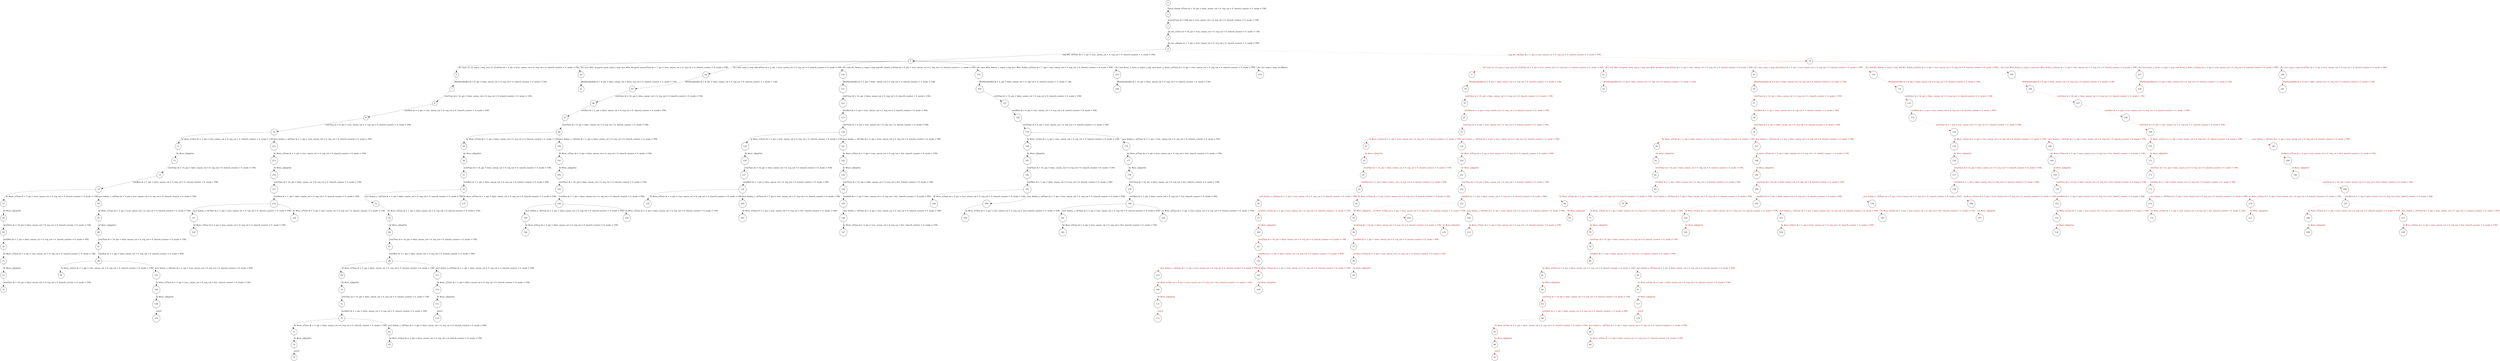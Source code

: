 digraph G {
  0 [shape=circle, ];
  1 [shape=circle, ];
  2 [shape=circle, ];
  3 [shape=circle, ];
  4 [shape=circle, ];
  5 [shape=circle, ];
  6 [shape=circle, ];
  7 [shape=circle, ];
  8 [shape=circle, ];
  9 [shape=circle, ];
  10 [shape=circle, ];
  11 [shape=circle, ];
  12 [shape=circle, ];
  13 [shape=circle, ];
  14 [shape=circle, ];
  15 [shape=circle, ];
  16 [shape=circle, ];
  17 [shape=circle, ];
  18 [shape=circle, ];
  19 [shape=circle, ];
  20 [shape=circle, ];
  21 [shape=circle, ];
  22 [shape=circle, ];
  23 [shape=circle, ];
  24 [shape=circle, ];
  25 [shape=circle, ];
  26 [shape=circle, ];
  27 [shape=circle, ];
  28 [shape=circle, ];
  29 [shape=circle, ];
  30 [shape=circle, ];
  31 [shape=circle, ];
  32 [shape=circle, ];
  33 [shape=circle, ];
  34 [shape=circle, ];
  35 [shape=circle, ];
  36 [shape=circle, ];
  37 [shape=circle, ];
  38 [shape=circle, ];
  39 [shape=circle, ];
  40 [shape=circle, ];
  41 [shape=circle, ];
  42 [shape=circle, ];
  43 [shape=circle, ];
  44 [shape=circle, ];
  45 [shape=circle, ];
  46 [shape=circle, ];
  47 [shape=circle, ];
  48 [shape=circle, ];
  49 [shape=circle, ];
  50 [shape=circle, ];
  51 [shape=circle, ];
  52 [shape=circle, ];
  53 [shape=circle, ];
  54 [shape=circle, ];
  55 [shape=circle, ];
  56 [shape=circle, ];
  57 [shape=circle, ];
  58 [shape=circle, ];
  59 [shape=circle, ];
  60 [shape=circle, ];
  61 [shape=circle, ];
  62 [shape=circle, ];
  63 [shape=circle, ];
  64 [shape=circle, ];
  65 [shape=circle, ];
  66 [shape=circle, ];
  67 [shape=circle, ];
  68 [shape=circle, ];
  69 [shape=circle, ];
  70 [shape=circle, ];
  71 [shape=circle, ];
  72 [shape=circle, ];
  73 [shape=circle, ];
  74 [shape=circle, ];
  75 [shape=circle, ];
  76 [shape=circle, ];
  77 [shape=circle, ];
  78 [shape=circle, ];
  79 [shape=circle, ];
  80 [shape=circle, ];
  81 [shape=circle, ];
  82 [shape=circle, ];
  83 [shape=circle, ];
  84 [shape=circle, ];
  85 [shape=circle, ];
  86 [shape=circle, ];
  87 [shape=circle, ];
  88 [shape=circle, ];
  89 [shape=circle, ];
  90 [shape=circle, ];
  91 [shape=circle, ];
  92 [shape=circle, ];
  93 [shape=circle, ];
  94 [shape=circle, ];
  95 [shape=circle, ];
  96 [shape=circle, ];
  97 [shape=circle, ];
  98 [shape=circle, ];
  99 [shape=circle, ];
  100 [shape=circle, ];
  101 [shape=circle, ];
  102 [shape=circle, ];
  103 [shape=circle, ];
  104 [shape=circle, ];
  105 [shape=circle, ];
  106 [shape=circle, ];
  107 [shape=circle, ];
  108 [shape=circle, ];
  109 [shape=circle, ];
  110 [shape=circle, ];
  111 [shape=circle, ];
  112 [shape=circle, ];
  113 [shape=circle, ];
  114 [shape=circle, ];
  115 [shape=circle, ];
  116 [shape=circle, ];
  117 [shape=circle, ];
  118 [shape=circle, ];
  119 [shape=circle, ];
  120 [shape=circle, ];
  121 [shape=circle, ];
  122 [shape=circle, ];
  123 [shape=circle, ];
  124 [shape=circle, ];
  125 [shape=circle, ];
  126 [shape=circle, ];
  127 [shape=circle, ];
  128 [shape=circle, ];
  129 [shape=circle, ];
  130 [shape=circle, ];
  131 [shape=circle, ];
  132 [shape=circle, ];
  133 [shape=circle, ];
  134 [shape=circle, ];
  135 [shape=circle, ];
  136 [shape=circle, ];
  137 [shape=circle, ];
  138 [shape=circle, ];
  139 [shape=circle, ];
  140 [shape=circle, ];
  141 [shape=circle, ];
  142 [shape=circle, ];
  143 [shape=circle, ];
  144 [shape=circle, ];
  145 [shape=circle, ];
  146 [shape=circle, ];
  147 [shape=circle, ];
  148 [shape=circle, ];
  149 [shape=circle, ];
  150 [shape=circle, ];
  151 [shape=circle, ];
  152 [shape=circle, ];
  153 [shape=circle, ];
  154 [shape=circle, ];
  155 [shape=circle, ];
  156 [shape=circle, ];
  157 [shape=circle, ];
  158 [shape=circle, ];
  159 [shape=circle, ];
  160 [shape=circle, ];
  161 [shape=circle, ];
  162 [shape=circle, ];
  163 [shape=circle, ];
  164 [shape=circle, ];
  165 [shape=circle, ];
  166 [shape=circle, ];
  167 [shape=circle, ];
  168 [shape=circle, ];
  169 [shape=circle, ];
  170 [shape=circle, ];
  171 [shape=circle, ];
  172 [shape=circle, ];
  173 [shape=circle, ];
  174 [shape=circle, ];
  175 [shape=circle, ];
  176 [shape=circle, ];
  177 [shape=circle, ];
  178 [shape=circle, ];
  179 [shape=circle, ];
  180 [shape=circle, ];
  181 [shape=circle, ];
  182 [shape=circle, ];
  183 [shape=circle, ];
  184 [shape=circle, ];
  185 [shape=circle, ];
  186 [shape=circle, ];
  187 [shape=circle, ];
  188 [shape=circle, ];
  189 [shape=circle, ];
  190 [shape=circle, ];
  191 [shape=circle, ];
  192 [shape=circle, ];
  193 [shape=circle, ];
  194 [shape=circle, ];
  195 [shape=circle, ];
  196 [shape=circle, ];
  197 [shape=circle, ];
  198 [shape=circle, ];
  199 [shape=circle, ];
  200 [shape=circle, ];
  201 [shape=circle, ];
  202 [shape=circle, ];
  203 [shape=circle, ];
  204 [shape=circle, ];
  205 [shape=circle, ];
  206 [shape=circle, ];
  207 [shape=circle, ];
  208 [shape=circle, ];
  209 [shape=circle, ];
  210 [shape=circle, ];
  211 [shape=circle, ];
  212 [shape=circle, ];
  213 [shape=circle, ];
  214 [shape=circle, ];
  215 [shape=circle, ];
  216 [shape=circle, ];
  217 [shape=circle, ];
  218 [shape=circle, ];
  219 [shape=circle, ];
  220 [shape=circle, ];
  221 [shape=circle, ];
  222 [shape=circle, ];
  223 [shape=circle, ];
  224 [shape=circle, ];
  225 [shape=circle, ];
  226 [shape=circle, ];
  227 [shape=circle, ];
  228 [shape=circle, ];
  229 [shape=circle, ];
  230 [shape=circle, ];
  231 [shape=circle, ];
  232 [shape=circle, ];
  233 [shape=circle, ];
  234 [shape=circle, ];
  235 [shape=circle, ];
  236 [shape=circle, ];
  237 [shape=circle, ];
  238 [shape=circle, ];
  239 [shape=circle, ];
  240 [shape=circle, ];
  241 [shape=circle, ];
  
  
  0 -> 1 [fontcolor="#000000", color="#000000",
          label="timer_enable 3/Time (k = 16, gie = false, umem_val = 0, reg_val = 0, timerA_counter = 0, mode = UM)",
          style="dashed", ];
  1 -> 2 [fontcolor="#000000", color="#000000",
          label="create/Time (k = 648, gie = true, umem_val = 0, reg_val = 0, timerA_counter = 0, mode = UM)",
          style="dashed", ];
  2 -> 3 [fontcolor="#000000", color="#000000",
          label="jin enc_s/Time (k = 18, gie = true, umem_val = 0, reg_val = 0, timerA_counter = 0, mode = UM)",
          style="dashed", ];
  3 -> 4 [fontcolor="#000000", color="#000000",
          label="jin enc_s/JmpIn (k = 3, gie = true, umem_val = 0, reg_val = 0, timerA_counter = 2, mode = PM)",
          style="dashed", ];
  4 -> 5 [fontcolor="#000000", color="#000000",
          label="cmp #0, r4/Time (k = 1, gie = true, umem_val = 0, reg_val = 0, timerA_counter = 3, mode = PM)",
          style="dashed", ];
  4 -> 16 [fontcolor="#A40000", color="#A40000",
           label="cmp #1, r4/Time (k = 1, gie = true, umem_val = 0, reg_val = 0, timerA_counter = 3, mode = PM)",
           style="dotted", ];
  5 -> 6 [fontcolor="#000000", color="#000000",
          label="ifz [ mov r5, r5; nop;], [ nop; mov r5, r5;]/Time (k = 3, gie = true, umem_val = 0, reg_val = 0, timerA_counter = 0, mode = PM)",
          style="dashed", ];
  5 -> 40 [fontcolor="#000000", color="#000000",
           label="ifz [ mov #42, &unprot_mem; nop;], [ nop; mov #42, &unprot_mem;]/Time (k = 7, gie = true, umem_val = 0, reg_val = 0, timerA_counter = 4, mode = PM)",
           style="dashed", ];
  5 -> 44 [fontcolor="#000000", color="#000000",
           label="ifz [ dint; nop;], [ nop; dint;]/Time (k = 3, gie = true, umem_val = 0, reg_val = 0, timerA_counter = 0, mode = PM)",
           style="dashed", ];
  5 -> 120 [fontcolor="#000000", color="#000000",
            label="ifz [ add #1, &data_s; nop;], [ nop; add #1, &data_s;]/Time (k = 6, gie = true, umem_val = 0, reg_val = 0, timerA_counter = 3, mode = PM)",
            style="dashed", ];
  5 -> 155 [fontcolor="#000000", color="#000000",
            label="ifz [ mov #42, &data_s; nop;], [ nop; mov #42, &data_s;]/Time (k = 7, gie = true, umem_val = 0, reg_val = 0, timerA_counter = 4, mode = PM)",
            style="dashed", ];
  5 -> 235 [fontcolor="#000000", color="#000000",
            label="ifz [ mov &enc_s, &enc_s; nop;], [ nop; mov &enc_s, &enc_s;]/Time (k = 9, gie = true, umem_val = 0, reg_val = 0, timerA_counter = 0, mode = PM)",
            style="dashed", ];
  5 -> 239 [fontcolor="#000000", color="#000000",
            label="ifz [ rst; nop;], [ nop; rst;]/Reset", style="dashed", ];
  6 -> 7 [fontcolor="#000000", color="#000000",
          label="IRQ/HandleIRQ (k = 8, gie = false, umem_val = 0, reg_val = 0, timerA_counter = 2, mode = UM)",
          style="dashed", ];
  7 -> 8 [fontcolor="#000000", color="#000000",
          label="reti/Time (k = 14, gie = false, umem_val = 0, reg_val = 0, timerA_counter = 0, mode = UM)",
          style="dashed", ];
  8 -> 9 [fontcolor="#000000", color="#000000",
          label="reti/Reti (k = 2, gie = true, umem_val = 0, reg_val = 0, timerA_counter = 0, mode = PM)",
          style="dashed", ];
  9 -> 10 [fontcolor="#000000", color="#000000",
           label="reti/Time (k = 4, gie = true, umem_val = 0, reg_val = 0, timerA_counter = 0, mode = PM)",
           style="dashed", ];
  10 -> 11 [fontcolor="#000000", color="#000000",
            label="br #enc_e/Time (k = 3, gie = true, umem_val = 0, reg_val = 0, timerA_counter = 0, mode = UM)",
            style="dashed", ];
  10 -> 212 [fontcolor="#000000", color="#000000",
             label="mov &data_s, r4/Time (k = 3, gie = true, umem_val = 0, reg_val = 0, timerA_counter = 0, mode = PM)",
             style="dashed", ];
  11 -> 12 [fontcolor="#000000", color="#000000", label="br #enc_e/JmpOut",
            style="dashed", ];
  12 -> 13 [fontcolor="#000000", color="#000000",
            label="reti/Time (k = 14, gie = false, umem_val = 0, reg_val = 0, timerA_counter = 0, mode = UM)",
            style="dashed", ];
  13 -> 14 [fontcolor="#000000", color="#000000",
            label="reti/Reti (k = 1, gie = false, umem_val = 0, reg_val = 0, timerA_counter = 0, mode = PM)",
            style="dashed", ];
  14 -> 15 [fontcolor="#000000", color="#000000",
            label="br #enc_e/Time (k = 3, gie = true, umem_val = 0, reg_val = 0, timerA_counter = 0, mode = UM)",
            style="dashed", ];
  14 -> 94 [fontcolor="#000000", color="#000000",
            label="mov &data_s, r4/Time (k = 3, gie = true, umem_val = 0, reg_val = 0, timerA_counter = 0, mode = PM)",
            style="dashed", ];
  15 -> 28 [fontcolor="#000000", color="#000000", label="br #enc_e/JmpOut",
            style="dashed", ];
  16 -> 17 [fontcolor="#A40000", color="#A40000",
            label="ifz [ mov r5, r5; nop;], [ nop; mov r5, r5;]/Time (k = 3, gie = true, umem_val = 0, reg_val = 0, timerA_counter = 0, mode = PM)",
            style="dotted", ];
  16 -> 42 [fontcolor="#A40000", color="#A40000",
            label="ifz [ mov #42, &unprot_mem; nop;], [ nop; mov #42, &unprot_mem;]/Time (k = 3, gie = true, umem_val = 0, reg_val = 0, timerA_counter = 0, mode = PM)",
            style="dotted", ];
  16 -> 55 [fontcolor="#A40000", color="#A40000",
            label="ifz [ dint; nop;], [ nop; dint;]/Time (k = 3, gie = true, umem_val = 0, reg_val = 0, timerA_counter = 0, mode = PM)",
            style="dotted", ];
  16 -> 130 [fontcolor="#A40000", color="#A40000",
             label="ifz [ add #1, &data_s; nop;], [ nop; add #1, &data_s;]/Time (k = 3, gie = true, umem_val = 0, reg_val = 0, timerA_counter = 0, mode = PM)",
             style="dotted", ];
  16 -> 165 [fontcolor="#A40000", color="#A40000",
             label="ifz [ mov #42, &data_s; nop;], [ nop; mov #42, &data_s;]/Time (k = 3, gie = true, umem_val = 0, reg_val = 0, timerA_counter = 0, mode = PM)",
             style="dotted", ];
  16 -> 237 [fontcolor="#A40000", color="#A40000",
             label="ifz [ mov &enc_s, &enc_s; nop;], [ nop; mov &enc_s, &enc_s;]/Time (k = 3, gie = true, umem_val = 0, reg_val = 0, timerA_counter = 0, mode = PM)",
             style="dotted", ];
  16 -> 240 [fontcolor="#A40000", color="#A40000",
             label="ifz [ rst; nop;], [ nop; rst;]/Time (k = 3, gie = true, umem_val = 0, reg_val = 0, timerA_counter = 0, mode = PM)",
             style="dotted", ];
  17 -> 18 [fontcolor="#A40000", color="#A40000",
            label="IRQ/HandleIRQ (k = 8, gie = false, umem_val = 0, reg_val = 0, timerA_counter = 2, mode = UM)",
            style="dotted", ];
  18 -> 19 [fontcolor="#A40000", color="#A40000",
            label="reti/Time (k = 14, gie = false, umem_val = 0, reg_val = 0, timerA_counter = 0, mode = UM)",
            style="dotted", ];
  19 -> 20 [fontcolor="#A40000", color="#A40000",
            label="reti/Reti (k = 2, gie = true, umem_val = 0, reg_val = 0, timerA_counter = 0, mode = PM)",
            style="dotted", ];
  20 -> 21 [fontcolor="#A40000", color="#A40000",
            label="reti/Time (k = 4, gie = true, umem_val = 0, reg_val = 0, timerA_counter = 0, mode = PM)",
            style="dotted", ];
  21 -> 22 [fontcolor="#A40000", color="#A40000",
            label="br #enc_e/Time (k = 3, gie = true, umem_val = 0, reg_val = 0, timerA_counter = 0, mode = UM)",
            style="dotted", ];
  21 -> 219 [fontcolor="#A40000", color="#A40000",
             label="mov &data_s, r4/Time (k = 3, gie = true, umem_val = 0, reg_val = 0, timerA_counter = 0, mode = PM)",
             style="dotted", ];
  22 -> 23 [fontcolor="#A40000", color="#A40000", label="br #enc_e/JmpOut",
            style="dotted", ];
  23 -> 24 [fontcolor="#A40000", color="#A40000",
            label="reti/Time (k = 14, gie = false, umem_val = 0, reg_val = 0, timerA_counter = 0, mode = UM)",
            style="dotted", ];
  24 -> 25 [fontcolor="#A40000", color="#A40000",
            label="reti/Reti (k = 1, gie = false, umem_val = 0, reg_val = 0, timerA_counter = 0, mode = PM)",
            style="dotted", ];
  25 -> 26 [fontcolor="#A40000", color="#A40000",
            label="mov &data_s, r4/Time (k = 3, gie = true, umem_val = 0, reg_val = 0, timerA_counter = 0, mode = PM)",
            style="dotted", ];
  25 -> 34 [fontcolor="#A40000", color="#A40000",
            label="br #enc_e/Time (k = 3, gie = true, umem_val = 0, reg_val = 0, timerA_counter = 0, mode = UM)",
            style="dotted", ];
  26 -> 27 [fontcolor="#A40000", color="#A40000",
            label="br #enc_e/Time (k = 3, gie = true, umem_val = 0, reg_val = 0, timerA_counter = 0, mode = UM)",
            style="dotted", ];
  27 -> 100 [fontcolor="#A40000", color="#A40000", label="br #enc_e/JmpOut",
             style="dotted", ];
  28 -> 29 [fontcolor="#000000", color="#000000",
            label="reti/Time (k = 14, gie = false, umem_val = 0, reg_val = 0, timerA_counter = 0, mode = UM)",
            style="dashed", ];
  29 -> 30 [fontcolor="#000000", color="#000000",
            label="reti/Reti (k = 1, gie = false, umem_val = 0, reg_val = 0, timerA_counter = 0, mode = PM)",
            style="dashed", ];
  30 -> 31 [fontcolor="#000000", color="#000000",
            label="br #enc_e/Time (k = 3, gie = true, umem_val = 0, reg_val = 0, timerA_counter = 0, mode = UM)",
            style="dashed", ];
  31 -> 32 [fontcolor="#000000", color="#000000", label="br #enc_e/JmpOut",
            style="dashed", ];
  32 -> 33 [fontcolor="#000000", color="#000000",
            label="reti/Time (k = 14, gie = false, umem_val = 0, reg_val = 0, timerA_counter = 0, mode = UM)",
            style="dashed", ];
  34 -> 35 [fontcolor="#A40000", color="#A40000", label="br #enc_e/JmpOut",
            style="dotted", ];
  35 -> 36 [fontcolor="#A40000", color="#A40000",
            label="reti/Time (k = 14, gie = false, umem_val = 0, reg_val = 0, timerA_counter = 0, mode = UM)",
            style="dotted", ];
  36 -> 37 [fontcolor="#A40000", color="#A40000",
            label="reti/Reti (k = 1, gie = false, umem_val = 0, reg_val = 0, timerA_counter = 0, mode = PM)",
            style="dotted", ];
  37 -> 38 [fontcolor="#A40000", color="#A40000",
            label="br #enc_e/Time (k = 3, gie = true, umem_val = 0, reg_val = 0, timerA_counter = 0, mode = UM)",
            style="dotted", ];
  38 -> 39 [fontcolor="#A40000", color="#A40000", label="br #enc_e/JmpOut",
            style="dotted", ];
  40 -> 41 [fontcolor="#000000", color="#000000",
            label="IRQ/HandleIRQ (k = 4, gie = false, umem_val = 0x2a, reg_val = 0, timerA_counter = 2, mode = UM)",
            style="dashed", ];
  42 -> 43 [fontcolor="#A40000", color="#A40000",
            label="IRQ/HandleIRQ (k = 8, gie = false, umem_val = 0, reg_val = 0, timerA_counter = 2, mode = UM)",
            style="dotted", ];
  44 -> 45 [fontcolor="#000000", color="#000000",
            label="IRQ/HandleIRQ (k = 8, gie = false, umem_val = 0, reg_val = 0, timerA_counter = 2, mode = UM)",
            style="dashed", ];
  45 -> 46 [fontcolor="#000000", color="#000000",
            label="reti/Time (k = 14, gie = false, umem_val = 0, reg_val = 0, timerA_counter = 0, mode = UM)",
            style="dashed", ];
  46 -> 47 [fontcolor="#000000", color="#000000",
            label="reti/Reti (k = 2, gie = false, umem_val = 0, reg_val = 0, timerA_counter = 0, mode = PM)",
            style="dashed", ];
  47 -> 48 [fontcolor="#000000", color="#000000",
            label="reti/Time (k = 4, gie = false, umem_val = 0, reg_val = 0, timerA_counter = 0, mode = PM)",
            style="dashed", ];
  48 -> 49 [fontcolor="#000000", color="#000000",
            label="br #enc_e/Time (k = 3, gie = false, umem_val = 0, reg_val = 0, timerA_counter = 0, mode = UM)",
            style="dashed", ];
  48 -> 190 [fontcolor="#000000", color="#000000",
             label="mov &data_s, r4/Time (k = 3, gie = false, umem_val = 0, reg_val = 0, timerA_counter = 0, mode = PM)",
             style="dashed", ];
  49 -> 50 [fontcolor="#000000", color="#000000", label="br #enc_e/JmpOut",
            style="dashed", ];
  50 -> 51 [fontcolor="#000000", color="#000000",
            label="reti/Time (k = 14, gie = false, umem_val = 0, reg_val = 0, timerA_counter = 0, mode = UM)",
            style="dashed", ];
  51 -> 52 [fontcolor="#000000", color="#000000",
            label="reti/Reti (k = 1, gie = false, umem_val = 0, reg_val = 0, timerA_counter = 0, mode = PM)",
            style="dashed", ];
  52 -> 53 [fontcolor="#000000", color="#000000",
            label="mov &data_s, r4/Time (k = 3, gie = false, umem_val = 0, reg_val = 0, timerA_counter = 0, mode = PM)",
            style="dashed", ];
  52 -> 119 [fontcolor="#000000", color="#000000",
             label="br #enc_e/Time (k = 3, gie = false, umem_val = 0, reg_val = 0, timerA_counter = 0, mode = UM)",
             style="dashed", ];
  53 -> 54 [fontcolor="#000000", color="#000000",
            label="br #enc_e/Time (k = 3, gie = false, umem_val = 0, reg_val = 0, timerA_counter = 0, mode = UM)",
            style="dashed", ];
  54 -> 66 [fontcolor="#000000", color="#000000", label="br #enc_e/JmpOut",
            style="dashed", ];
  55 -> 56 [fontcolor="#A40000", color="#A40000",
            label="IRQ/HandleIRQ (k = 8, gie = false, umem_val = 0, reg_val = 0, timerA_counter = 2, mode = UM)",
            style="dotted", ];
  56 -> 57 [fontcolor="#A40000", color="#A40000",
            label="reti/Time (k = 14, gie = false, umem_val = 0, reg_val = 0, timerA_counter = 0, mode = UM)",
            style="dotted", ];
  57 -> 58 [fontcolor="#A40000", color="#A40000",
            label="reti/Reti (k = 2, gie = true, umem_val = 0, reg_val = 0, timerA_counter = 0, mode = PM)",
            style="dotted", ];
  58 -> 59 [fontcolor="#A40000", color="#A40000",
            label="reti/Time (k = 4, gie = false, umem_val = 0, reg_val = 0, timerA_counter = 0, mode = PM)",
            style="dotted", ];
  59 -> 60 [fontcolor="#A40000", color="#A40000",
            label="br #enc_e/Time (k = 3, gie = false, umem_val = 0, reg_val = 0, timerA_counter = 0, mode = UM)",
            style="dotted", ];
  59 -> 197 [fontcolor="#A40000", color="#A40000",
             label="mov &data_s, r4/Time (k = 3, gie = false, umem_val = 0, reg_val = 0, timerA_counter = 0, mode = PM)",
             style="dotted", ];
  60 -> 61 [fontcolor="#A40000", color="#A40000", label="br #enc_e/JmpOut",
            style="dotted", ];
  61 -> 62 [fontcolor="#A40000", color="#A40000",
            label="reti/Time (k = 14, gie = false, umem_val = 0, reg_val = 0, timerA_counter = 0, mode = UM)",
            style="dotted", ];
  62 -> 63 [fontcolor="#A40000", color="#A40000",
            label="reti/Reti (k = 1, gie = false, umem_val = 0, reg_val = 0, timerA_counter = 0, mode = PM)",
            style="dotted", ];
  63 -> 64 [fontcolor="#A40000", color="#A40000",
            label="br #enc_e/Time (k = 3, gie = false, umem_val = 0, reg_val = 0, timerA_counter = 0, mode = UM)",
            style="dotted", ];
  63 -> 76 [fontcolor="#A40000", color="#A40000",
            label="mov &data_s, r4/Time (k = 3, gie = false, umem_val = 0, reg_val = 0, timerA_counter = 0, mode = PM)",
            style="dotted", ];
  64 -> 65 [fontcolor="#A40000", color="#A40000", label="br #enc_e/JmpOut",
            style="dotted", ];
  66 -> 67 [fontcolor="#000000", color="#000000",
            label="reti/Time (k = 14, gie = false, umem_val = 0, reg_val = 0, timerA_counter = 0, mode = UM)",
            style="dashed", ];
  67 -> 68 [fontcolor="#000000", color="#000000",
            label="reti/Reti (k = 1, gie = false, umem_val = 0, reg_val = 0, timerA_counter = 0, mode = PM)",
            style="dashed", ];
  68 -> 69 [fontcolor="#000000", color="#000000",
            label="br #enc_e/Time (k = 3, gie = false, umem_val = 0, reg_val = 0, timerA_counter = 0, mode = UM)",
            style="dashed", ];
  68 -> 113 [fontcolor="#000000", color="#000000",
             label="mov &data_s, r4/Time (k = 3, gie = false, umem_val = 0, reg_val = 0, timerA_counter = 0, mode = PM)",
             style="dashed", ];
  69 -> 70 [fontcolor="#000000", color="#000000", label="br #enc_e/JmpOut",
            style="dashed", ];
  70 -> 71 [fontcolor="#000000", color="#000000",
            label="reti/Time (k = 14, gie = false, umem_val = 0, reg_val = 0, timerA_counter = 0, mode = UM)",
            style="dashed", ];
  71 -> 72 [fontcolor="#000000", color="#000000",
            label="reti/Reti (k = 1, gie = false, umem_val = 0, reg_val = 0, timerA_counter = 0, mode = PM)",
            style="dashed", ];
  72 -> 73 [fontcolor="#000000", color="#000000",
            label="br #enc_e/Time (k = 3, gie = false, umem_val = 0, reg_val = 0, timerA_counter = 0, mode = UM)",
            style="dashed", ];
  72 -> 92 [fontcolor="#000000", color="#000000",
            label="mov &data_s, r4/Time (k = 3, gie = false, umem_val = 0, reg_val = 0, timerA_counter = 0, mode = PM)",
            style="dashed", ];
  73 -> 74 [fontcolor="#000000", color="#000000", label="br #enc_e/JmpOut",
            style="dashed", ];
  74 -> 75 [fontcolor="#000000", color="#000000", label="reti/⇑",
            style="dashed", ];
  76 -> 77 [fontcolor="#A40000", color="#A40000",
            label="br #enc_e/Time (k = 3, gie = false, umem_val = 0, reg_val = 0, timerA_counter = 0, mode = UM)",
            style="dotted", ];
  77 -> 78 [fontcolor="#A40000", color="#A40000", label="br #enc_e/JmpOut",
            style="dotted", ];
  78 -> 79 [fontcolor="#A40000", color="#A40000",
            label="reti/Time (k = 14, gie = false, umem_val = 0, reg_val = 0, timerA_counter = 0, mode = UM)",
            style="dotted", ];
  79 -> 80 [fontcolor="#A40000", color="#A40000",
            label="reti/Reti (k = 1, gie = false, umem_val = 0, reg_val = 0, timerA_counter = 0, mode = PM)",
            style="dotted", ];
  80 -> 81 [fontcolor="#A40000", color="#A40000",
            label="br #enc_e/Time (k = 3, gie = false, umem_val = 0, reg_val = 0, timerA_counter = 0, mode = UM)",
            style="dotted", ];
  80 -> 90 [fontcolor="#A40000", color="#A40000",
            label="mov &data_s, r4/Time (k = 3, gie = false, umem_val = 0, reg_val = 0, timerA_counter = 0, mode = PM)",
            style="dotted", ];
  81 -> 82 [fontcolor="#A40000", color="#A40000", label="br #enc_e/JmpOut",
            style="dotted", ];
  82 -> 83 [fontcolor="#A40000", color="#A40000",
            label="reti/Time (k = 14, gie = false, umem_val = 0, reg_val = 0, timerA_counter = 0, mode = UM)",
            style="dotted", ];
  83 -> 84 [fontcolor="#A40000", color="#A40000",
            label="reti/Reti (k = 1, gie = false, umem_val = 0, reg_val = 0, timerA_counter = 0, mode = PM)",
            style="dotted", ];
  84 -> 85 [fontcolor="#A40000", color="#A40000",
            label="br #enc_e/Time (k = 3, gie = false, umem_val = 0, reg_val = 0, timerA_counter = 0, mode = UM)",
            style="dotted", ];
  84 -> 88 [fontcolor="#A40000", color="#A40000",
            label="mov &data_s, r4/Time (k = 3, gie = false, umem_val = 0, reg_val = 0, timerA_counter = 0, mode = PM)",
            style="dotted", ];
  85 -> 86 [fontcolor="#A40000", color="#A40000", label="br #enc_e/JmpOut",
            style="dotted", ];
  86 -> 87 [fontcolor="#A40000", color="#A40000", label="reti/⇑",
            style="dotted", ];
  88 -> 89 [fontcolor="#A40000", color="#A40000",
            label="br #enc_e/Time (k = 3, gie = false, umem_val = 0, reg_val = 0, timerA_counter = 0, mode = UM)",
            style="dotted", ];
  90 -> 91 [fontcolor="#A40000", color="#A40000",
            label="br #enc_e/Time (k = 3, gie = false, umem_val = 0, reg_val = 0, timerA_counter = 0, mode = UM)",
            style="dotted", ];
  91 -> 117 [fontcolor="#A40000", color="#A40000", label="br #enc_e/JmpOut",
             style="dotted", ];
  92 -> 93 [fontcolor="#000000", color="#000000",
            label="br #enc_e/Time (k = 3, gie = false, umem_val = 0, reg_val = 0, timerA_counter = 0, mode = UM)",
            style="dashed", ];
  94 -> 95 [fontcolor="#000000", color="#000000",
            label="br #enc_e/Time (k = 3, gie = true, umem_val = 0, reg_val = 0, timerA_counter = 0, mode = UM)",
            style="dashed", ];
  95 -> 96 [fontcolor="#000000", color="#000000", label="br #enc_e/JmpOut",
            style="dashed", ];
  96 -> 97 [fontcolor="#000000", color="#000000",
            label="reti/Time (k = 14, gie = false, umem_val = 0, reg_val = 0, timerA_counter = 0, mode = UM)",
            style="dashed", ];
  97 -> 98 [fontcolor="#000000", color="#000000",
            label="reti/Reti (k = 1, gie = false, umem_val = 0, reg_val = 0, timerA_counter = 0, mode = PM)",
            style="dashed", ];
  98 -> 99 [fontcolor="#000000", color="#000000",
            label="br #enc_e/Time (k = 3, gie = true, umem_val = 0, reg_val = 0, timerA_counter = 0, mode = UM)",
            style="dashed", ];
  98 -> 105 [fontcolor="#000000", color="#000000",
             label="mov &data_s, r4/Time (k = 3, gie = true, umem_val = 0, reg_val = 0, timerA_counter = 0, mode = PM)",
             style="dashed", ];
  100 -> 101 [fontcolor="#A40000", color="#A40000",
              label="reti/Time (k = 14, gie = false, umem_val = 0, reg_val = 0, timerA_counter = 0, mode = UM)",
              style="dotted", ];
  101 -> 102 [fontcolor="#A40000", color="#A40000",
              label="reti/Reti (k = 1, gie = false, umem_val = 0, reg_val = 0, timerA_counter = 0, mode = PM)",
              style="dotted", ];
  102 -> 103 [fontcolor="#A40000", color="#A40000",
              label="mov &data_s, r4/Time (k = 3, gie = true, umem_val = 0, reg_val = 0, timerA_counter = 0, mode = PM)",
              style="dotted", ];
  102 -> 107 [fontcolor="#A40000", color="#A40000",
              label="br #enc_e/Time (k = 3, gie = true, umem_val = 0, reg_val = 0, timerA_counter = 0, mode = UM)",
              style="dotted", ];
  103 -> 104 [fontcolor="#A40000", color="#A40000",
              label="br #enc_e/Time (k = 3, gie = true, umem_val = 0, reg_val = 0x2, timerA_counter = 0, mode = UM)",
              style="dotted", ];
  104 -> 111 [fontcolor="#A40000", color="#A40000", label="br #enc_e/JmpOut",
              style="dotted", ];
  105 -> 106 [fontcolor="#000000", color="#000000",
              label="br #enc_e/Time (k = 3, gie = true, umem_val = 0, reg_val = 0x2, timerA_counter = 0, mode = UM)",
              style="dashed", ];
  106 -> 109 [fontcolor="#000000", color="#000000", label="br #enc_e/JmpOut",
              style="dashed", ];
  107 -> 108 [fontcolor="#A40000", color="#A40000", label="br #enc_e/JmpOut",
              style="dotted", ];
  109 -> 110 [fontcolor="#000000", color="#000000", label="reti/⇑",
              style="dashed", ];
  111 -> 112 [fontcolor="#A40000", color="#A40000", label="reti/⇑",
              style="dotted", ];
  113 -> 114 [fontcolor="#000000", color="#000000",
              label="br #enc_e/Time (k = 3, gie = false, umem_val = 0, reg_val = 0, timerA_counter = 0, mode = UM)",
              style="dashed", ];
  114 -> 115 [fontcolor="#000000", color="#000000", label="br #enc_e/JmpOut",
              style="dashed", ];
  115 -> 116 [fontcolor="#000000", color="#000000", label="reti/⇑",
              style="dashed", ];
  117 -> 118 [fontcolor="#A40000", color="#A40000", label="reti/⇑",
              style="dotted", ];
  120 -> 121 [fontcolor="#000000", color="#000000",
              label="IRQ/HandleIRQ (k = 5, gie = false, umem_val = 0, reg_val = 0, timerA_counter = 2, mode = UM)",
              style="dashed", ];
  121 -> 122 [fontcolor="#000000", color="#000000",
              label="reti/Time (k = 14, gie = false, umem_val = 0, reg_val = 0, timerA_counter = 0, mode = UM)",
              style="dashed", ];
  122 -> 123 [fontcolor="#000000", color="#000000",
              label="reti/Reti (k = 5, gie = true, umem_val = 0, reg_val = 0, timerA_counter = 0, mode = PM)",
              style="dashed", ];
  123 -> 124 [fontcolor="#000000", color="#000000",
              label="reti/Time (k = 4, gie = true, umem_val = 0, reg_val = 0, timerA_counter = 0, mode = PM)",
              style="dashed", ];
  124 -> 125 [fontcolor="#000000", color="#000000",
              label="br #enc_e/Time (k = 3, gie = true, umem_val = 0, reg_val = 0, timerA_counter = 0, mode = UM)",
              style="dashed", ];
  124 -> 141 [fontcolor="#000000", color="#000000",
              label="mov &data_s, r4/Time (k = 3, gie = true, umem_val = 0, reg_val = 0, timerA_counter = 0, mode = PM)",
              style="dashed", ];
  125 -> 126 [fontcolor="#000000", color="#000000", label="br #enc_e/JmpOut",
              style="dashed", ];
  126 -> 127 [fontcolor="#000000", color="#000000",
              label="reti/Time (k = 14, gie = false, umem_val = 0, reg_val = 0, timerA_counter = 0, mode = UM)",
              style="dashed", ];
  127 -> 128 [fontcolor="#000000", color="#000000",
              label="reti/Reti (k = 1, gie = false, umem_val = 0, reg_val = 0, timerA_counter = 0, mode = PM)",
              style="dashed", ];
  128 -> 129 [fontcolor="#000000", color="#000000",
              label="br #enc_e/Time (k = 3, gie = true, umem_val = 0, reg_val = 0, timerA_counter = 0, mode = UM)",
              style="dashed", ];
  128 -> 204 [fontcolor="#000000", color="#000000",
              label="mov &data_s, r4/Time (k = 3, gie = true, umem_val = 0, reg_val = 0, timerA_counter = 0, mode = PM)",
              style="dashed", ];
  130 -> 131 [fontcolor="#A40000", color="#A40000",
              label="IRQ/HandleIRQ (k = 8, gie = false, umem_val = 0, reg_val = 0, timerA_counter = 2, mode = UM)",
              style="dotted", ];
  131 -> 132 [fontcolor="#A40000", color="#A40000",
              label="reti/Time (k = 14, gie = false, umem_val = 0, reg_val = 0, timerA_counter = 0, mode = UM)",
              style="dotted", ];
  132 -> 133 [fontcolor="#A40000", color="#A40000",
              label="reti/Reti (k = 2, gie = true, umem_val = 0, reg_val = 0, timerA_counter = 0, mode = PM)",
              style="dotted", ];
  133 -> 134 [fontcolor="#A40000", color="#A40000",
              label="reti/Time (k = 7, gie = true, umem_val = 0, reg_val = 0, timerA_counter = 0, mode = PM)",
              style="dotted", ];
  134 -> 135 [fontcolor="#A40000", color="#A40000",
              label="br #enc_e/Time (k = 3, gie = true, umem_val = 0, reg_val = 0, timerA_counter = 0, mode = UM)",
              style="dotted", ];
  134 -> 148 [fontcolor="#A40000", color="#A40000",
              label="mov &data_s, r4/Time (k = 3, gie = true, umem_val = 0, reg_val = 0, timerA_counter = 0, mode = PM)",
              style="dotted", ];
  135 -> 136 [fontcolor="#A40000", color="#A40000", label="br #enc_e/JmpOut",
              style="dotted", ];
  136 -> 137 [fontcolor="#A40000", color="#A40000",
              label="reti/Time (k = 14, gie = false, umem_val = 0, reg_val = 0, timerA_counter = 0, mode = UM)",
              style="dotted", ];
  137 -> 138 [fontcolor="#A40000", color="#A40000",
              label="reti/Reti (k = 1, gie = false, umem_val = 0, reg_val = 0, timerA_counter = 0, mode = PM)",
              style="dotted", ];
  138 -> 139 [fontcolor="#A40000", color="#A40000",
              label="mov &data_s, r4/Time (k = 3, gie = true, umem_val = 0, reg_val = 0, timerA_counter = 0, mode = PM)",
              style="dotted", ];
  138 -> 206 [fontcolor="#A40000", color="#A40000",
              label="br #enc_e/Time (k = 3, gie = true, umem_val = 0, reg_val = 0, timerA_counter = 0, mode = UM)",
              style="dotted", ];
  139 -> 140 [fontcolor="#A40000", color="#A40000",
              label="br #enc_e/Time (k = 3, gie = true, umem_val = 0, reg_val = 0x3, timerA_counter = 0, mode = UM)",
              style="dotted", ];
  141 -> 142 [fontcolor="#000000", color="#000000",
              label="br #enc_e/Time (k = 3, gie = true, umem_val = 0, reg_val = 0x1, timerA_counter = 0, mode = UM)",
              style="dashed", ];
  142 -> 143 [fontcolor="#000000", color="#000000", label="br #enc_e/JmpOut",
              style="dashed", ];
  143 -> 144 [fontcolor="#000000", color="#000000",
              label="reti/Time (k = 14, gie = false, umem_val = 0, reg_val = 0x1, timerA_counter = 0, mode = UM)",
              style="dashed", ];
  144 -> 145 [fontcolor="#000000", color="#000000",
              label="reti/Reti (k = 1, gie = false, umem_val = 0, reg_val = 0x1, timerA_counter = 0, mode = PM)",
              style="dashed", ];
  145 -> 146 [fontcolor="#000000", color="#000000",
              label="mov &data_s, r4/Time (k = 3, gie = true, umem_val = 0, reg_val = 0, timerA_counter = 0, mode = PM)",
              style="dashed", ];
  146 -> 147 [fontcolor="#000000", color="#000000",
              label="br #enc_e/Time (k = 3, gie = true, umem_val = 0, reg_val = 0x1, timerA_counter = 0, mode = UM)",
              style="dashed", ];
  148 -> 149 [fontcolor="#A40000", color="#A40000",
              label="br #enc_e/Time (k = 3, gie = true, umem_val = 0, reg_val = 0x1, timerA_counter = 0, mode = UM)",
              style="dotted", ];
  149 -> 150 [fontcolor="#A40000", color="#A40000", label="br #enc_e/JmpOut",
              style="dotted", ];
  150 -> 151 [fontcolor="#A40000", color="#A40000",
              label="reti/Time (k = 14, gie = false, umem_val = 0, reg_val = 0x1, timerA_counter = 0, mode = UM)",
              style="dotted", ];
  151 -> 152 [fontcolor="#A40000", color="#A40000",
              label="reti/Reti (k = 1, gie = false, umem_val = 0, reg_val = 0x1, timerA_counter = 0, mode = PM)",
              style="dotted", ];
  152 -> 153 [fontcolor="#A40000", color="#A40000",
              label="br #enc_e/Time (k = 3, gie = true, umem_val = 0, reg_val = 0, timerA_counter = 0, mode = UM)",
              style="dotted", ];
  153 -> 154 [fontcolor="#A40000", color="#A40000", label="br #enc_e/JmpOut",
              style="dotted", ];
  155 -> 156 [fontcolor="#000000", color="#000000",
              label="IRQ/HandleIRQ (k = 4, gie = false, umem_val = 0, reg_val = 0, timerA_counter = 2, mode = UM)",
              style="dashed", ];
  156 -> 157 [fontcolor="#000000", color="#000000",
              label="reti/Time (k = 14, gie = false, umem_val = 0, reg_val = 0, timerA_counter = 0, mode = UM)",
              style="dashed", ];
  157 -> 158 [fontcolor="#000000", color="#000000",
              label="reti/Reti (k = 6, gie = true, umem_val = 0, reg_val = 0, timerA_counter = 0, mode = PM)",
              style="dashed", ];
  158 -> 159 [fontcolor="#000000", color="#000000",
              label="reti/Time (k = 4, gie = true, umem_val = 0, reg_val = 0, timerA_counter = 0, mode = PM)",
              style="dashed", ];
  159 -> 160 [fontcolor="#000000", color="#000000",
              label="br #enc_e/Time (k = 3, gie = true, umem_val = 0, reg_val = 0, timerA_counter = 0, mode = UM)",
              style="dashed", ];
  159 -> 176 [fontcolor="#000000", color="#000000",
              label="mov &data_s, r4/Time (k = 3, gie = true, umem_val = 0, reg_val = 0, timerA_counter = 0, mode = PM)",
              style="dashed", ];
  160 -> 161 [fontcolor="#000000", color="#000000", label="br #enc_e/JmpOut",
              style="dashed", ];
  161 -> 162 [fontcolor="#000000", color="#000000",
              label="reti/Time (k = 14, gie = false, umem_val = 0, reg_val = 0, timerA_counter = 0, mode = UM)",
              style="dashed", ];
  162 -> 163 [fontcolor="#000000", color="#000000",
              label="reti/Reti (k = 1, gie = false, umem_val = 0, reg_val = 0, timerA_counter = 0, mode = PM)",
              style="dashed", ];
  163 -> 164 [fontcolor="#000000", color="#000000",
              label="br #enc_e/Time (k = 3, gie = true, umem_val = 0, reg_val = 0, timerA_counter = 0, mode = UM)",
              style="dashed", ];
  163 -> 208 [fontcolor="#000000", color="#000000",
              label="mov &data_s, r4/Time (k = 3, gie = true, umem_val = 0, reg_val = 0, timerA_counter = 0, mode = PM)",
              style="dashed", ];
  165 -> 166 [fontcolor="#A40000", color="#A40000",
              label="IRQ/HandleIRQ (k = 8, gie = false, umem_val = 0, reg_val = 0, timerA_counter = 2, mode = UM)",
              style="dotted", ];
  166 -> 167 [fontcolor="#A40000", color="#A40000",
              label="reti/Time (k = 14, gie = false, umem_val = 0, reg_val = 0, timerA_counter = 0, mode = UM)",
              style="dotted", ];
  167 -> 168 [fontcolor="#A40000", color="#A40000",
              label="reti/Reti (k = 2, gie = true, umem_val = 0, reg_val = 0, timerA_counter = 0, mode = PM)",
              style="dotted", ];
  168 -> 169 [fontcolor="#A40000", color="#A40000",
              label="reti/Time (k = 8, gie = true, umem_val = 0, reg_val = 0, timerA_counter = 0, mode = PM)",
              style="dotted", ];
  169 -> 170 [fontcolor="#A40000", color="#A40000",
              label="br #enc_e/Time (k = 3, gie = true, umem_val = 0, reg_val = 0, timerA_counter = 0, mode = UM)",
              style="dotted", ];
  169 -> 183 [fontcolor="#A40000", color="#A40000",
              label="mov &data_s, r4/Time (k = 3, gie = true, umem_val = 0, reg_val = 0, timerA_counter = 0, mode = PM)",
              style="dotted", ];
  170 -> 171 [fontcolor="#A40000", color="#A40000", label="br #enc_e/JmpOut",
              style="dotted", ];
  171 -> 172 [fontcolor="#A40000", color="#A40000",
              label="reti/Time (k = 14, gie = false, umem_val = 0, reg_val = 0, timerA_counter = 0, mode = UM)",
              style="dotted", ];
  172 -> 173 [fontcolor="#A40000", color="#A40000",
              label="reti/Reti (k = 1, gie = false, umem_val = 0, reg_val = 0, timerA_counter = 0, mode = PM)",
              style="dotted", ];
  173 -> 174 [fontcolor="#A40000", color="#A40000",
              label="mov &data_s, r4/Time (k = 3, gie = true, umem_val = 0, reg_val = 0, timerA_counter = 0, mode = PM)",
              style="dotted", ];
  173 -> 210 [fontcolor="#A40000", color="#A40000",
              label="br #enc_e/Time (k = 3, gie = true, umem_val = 0, reg_val = 0, timerA_counter = 0, mode = UM)",
              style="dotted", ];
  174 -> 175 [fontcolor="#A40000", color="#A40000",
              label="br #enc_e/Time (k = 3, gie = true, umem_val = 0, reg_val = 0x2, timerA_counter = 0, mode = UM)",
              style="dotted", ];
  176 -> 177 [fontcolor="#000000", color="#000000",
              label="br #enc_e/Time (k = 3, gie = true, umem_val = 0, reg_val = 0x2, timerA_counter = 0, mode = UM)",
              style="dashed", ];
  177 -> 178 [fontcolor="#000000", color="#000000", label="br #enc_e/JmpOut",
              style="dashed", ];
  178 -> 179 [fontcolor="#000000", color="#000000",
              label="reti/Time (k = 14, gie = false, umem_val = 0, reg_val = 0x2, timerA_counter = 0, mode = UM)",
              style="dashed", ];
  179 -> 180 [fontcolor="#000000", color="#000000",
              label="reti/Reti (k = 1, gie = false, umem_val = 0, reg_val = 0x2, timerA_counter = 0, mode = PM)",
              style="dashed", ];
  180 -> 181 [fontcolor="#000000", color="#000000",
              label="mov &data_s, r4/Time (k = 3, gie = true, umem_val = 0, reg_val = 0, timerA_counter = 0, mode = PM)",
              style="dashed", ];
  180 -> 226 [fontcolor="#000000", color="#000000",
              label="br #enc_e/Time (k = 3, gie = true, umem_val = 0, reg_val = 0, timerA_counter = 0, mode = UM)",
              style="dashed", ];
  181 -> 182 [fontcolor="#000000", color="#000000",
              label="br #enc_e/Time (k = 3, gie = true, umem_val = 0, reg_val = 0x2, timerA_counter = 0, mode = UM)",
              style="dashed", ];
  183 -> 184 [fontcolor="#A40000", color="#A40000",
              label="br #enc_e/Time (k = 3, gie = true, umem_val = 0, reg_val = 0x2, timerA_counter = 0, mode = UM)",
              style="dotted", ];
  184 -> 185 [fontcolor="#A40000", color="#A40000", label="br #enc_e/JmpOut",
              style="dotted", ];
  185 -> 186 [fontcolor="#A40000", color="#A40000",
              label="reti/Time (k = 14, gie = false, umem_val = 0, reg_val = 0x2, timerA_counter = 0, mode = UM)",
              style="dotted", ];
  186 -> 187 [fontcolor="#A40000", color="#A40000",
              label="reti/Reti (k = 1, gie = false, umem_val = 0, reg_val = 0x2, timerA_counter = 0, mode = PM)",
              style="dotted", ];
  187 -> 188 [fontcolor="#A40000", color="#A40000",
              label="br #enc_e/Time (k = 3, gie = true, umem_val = 0, reg_val = 0, timerA_counter = 0, mode = UM)",
              style="dotted", ];
  187 -> 227 [fontcolor="#A40000", color="#A40000",
              label="mov &data_s, r4/Time (k = 3, gie = true, umem_val = 0, reg_val = 0, timerA_counter = 0, mode = PM)",
              style="dotted", ];
  188 -> 189 [fontcolor="#A40000", color="#A40000", label="br #enc_e/JmpOut",
              style="dotted", ];
  190 -> 191 [fontcolor="#000000", color="#000000",
              label="br #enc_e/Time (k = 3, gie = false, umem_val = 0, reg_val = 0, timerA_counter = 0, mode = UM)",
              style="dashed", ];
  191 -> 192 [fontcolor="#000000", color="#000000", label="br #enc_e/JmpOut",
              style="dashed", ];
  192 -> 193 [fontcolor="#000000", color="#000000",
              label="reti/Time (k = 14, gie = false, umem_val = 0, reg_val = 0, timerA_counter = 0, mode = UM)",
              style="dashed", ];
  193 -> 194 [fontcolor="#000000", color="#000000",
              label="reti/Reti (k = 1, gie = false, umem_val = 0, reg_val = 0, timerA_counter = 0, mode = PM)",
              style="dashed", ];
  194 -> 195 [fontcolor="#000000", color="#000000",
              label="mov &data_s, r4/Time (k = 3, gie = false, umem_val = 0, reg_val = 0, timerA_counter = 0, mode = PM)",
              style="dashed", ];
  194 -> 232 [fontcolor="#000000", color="#000000",
              label="br #enc_e/Time (k = 3, gie = false, umem_val = 0, reg_val = 0, timerA_counter = 0, mode = UM)",
              style="dashed", ];
  195 -> 196 [fontcolor="#000000", color="#000000",
              label="br #enc_e/Time (k = 3, gie = false, umem_val = 0, reg_val = 0, timerA_counter = 0, mode = UM)",
              style="dashed", ];
  197 -> 198 [fontcolor="#A40000", color="#A40000",
              label="br #enc_e/Time (k = 3, gie = false, umem_val = 0, reg_val = 0, timerA_counter = 0, mode = UM)",
              style="dotted", ];
  198 -> 199 [fontcolor="#A40000", color="#A40000", label="br #enc_e/JmpOut",
              style="dotted", ];
  199 -> 200 [fontcolor="#A40000", color="#A40000",
              label="reti/Time (k = 14, gie = false, umem_val = 0, reg_val = 0, timerA_counter = 0, mode = UM)",
              style="dotted", ];
  200 -> 201 [fontcolor="#A40000", color="#A40000",
              label="reti/Reti (k = 1, gie = false, umem_val = 0, reg_val = 0, timerA_counter = 0, mode = PM)",
              style="dotted", ];
  201 -> 202 [fontcolor="#A40000", color="#A40000",
              label="br #enc_e/Time (k = 3, gie = false, umem_val = 0, reg_val = 0, timerA_counter = 0, mode = UM)",
              style="dotted", ];
  201 -> 233 [fontcolor="#A40000", color="#A40000",
              label="mov &data_s, r4/Time (k = 3, gie = false, umem_val = 0, reg_val = 0, timerA_counter = 0, mode = PM)",
              style="dotted", ];
  202 -> 203 [fontcolor="#A40000", color="#A40000", label="br #enc_e/JmpOut",
              style="dotted", ];
  204 -> 205 [fontcolor="#000000", color="#000000",
              label="br #enc_e/Time (k = 3, gie = true, umem_val = 0, reg_val = 0x1, timerA_counter = 0, mode = UM)",
              style="dashed", ];
  206 -> 207 [fontcolor="#A40000", color="#A40000", label="br #enc_e/JmpOut",
              style="dotted", ];
  208 -> 209 [fontcolor="#000000", color="#000000",
              label="br #enc_e/Time (k = 3, gie = true, umem_val = 0, reg_val = 0x2, timerA_counter = 0, mode = UM)",
              style="dashed", ];
  210 -> 211 [fontcolor="#A40000", color="#A40000", label="br #enc_e/JmpOut",
              style="dotted", ];
  212 -> 213 [fontcolor="#000000", color="#000000",
              label="br #enc_e/Time (k = 3, gie = true, umem_val = 0, reg_val = 0, timerA_counter = 0, mode = UM)",
              style="dashed", ];
  213 -> 214 [fontcolor="#000000", color="#000000", label="br #enc_e/JmpOut",
              style="dashed", ];
  214 -> 215 [fontcolor="#000000", color="#000000",
              label="reti/Time (k = 14, gie = false, umem_val = 0, reg_val = 0, timerA_counter = 0, mode = UM)",
              style="dashed", ];
  215 -> 216 [fontcolor="#000000", color="#000000",
              label="reti/Reti (k = 1, gie = false, umem_val = 0, reg_val = 0, timerA_counter = 0, mode = PM)",
              style="dashed", ];
  216 -> 217 [fontcolor="#000000", color="#000000",
              label="mov &data_s, r4/Time (k = 3, gie = true, umem_val = 0, reg_val = 0, timerA_counter = 0, mode = PM)",
              style="dashed", ];
  216 -> 229 [fontcolor="#000000", color="#000000",
              label="br #enc_e/Time (k = 3, gie = true, umem_val = 0, reg_val = 0, timerA_counter = 0, mode = UM)",
              style="dashed", ];
  217 -> 218 [fontcolor="#000000", color="#000000",
              label="br #enc_e/Time (k = 3, gie = true, umem_val = 0, reg_val = 0, timerA_counter = 0, mode = UM)",
              style="dashed", ];
  219 -> 220 [fontcolor="#A40000", color="#A40000",
              label="br #enc_e/Time (k = 3, gie = true, umem_val = 0, reg_val = 0, timerA_counter = 0, mode = UM)",
              style="dotted", ];
  220 -> 221 [fontcolor="#A40000", color="#A40000", label="br #enc_e/JmpOut",
              style="dotted", ];
  221 -> 222 [fontcolor="#A40000", color="#A40000",
              label="reti/Time (k = 14, gie = false, umem_val = 0, reg_val = 0, timerA_counter = 0, mode = UM)",
              style="dotted", ];
  222 -> 223 [fontcolor="#A40000", color="#A40000",
              label="reti/Reti (k = 1, gie = false, umem_val = 0, reg_val = 0, timerA_counter = 0, mode = PM)",
              style="dotted", ];
  223 -> 224 [fontcolor="#A40000", color="#A40000",
              label="br #enc_e/Time (k = 3, gie = true, umem_val = 0, reg_val = 0, timerA_counter = 0, mode = UM)",
              style="dotted", ];
  223 -> 230 [fontcolor="#A40000", color="#A40000",
              label="mov &data_s, r4/Time (k = 3, gie = true, umem_val = 0, reg_val = 0, timerA_counter = 0, mode = PM)",
              style="dotted", ];
  224 -> 225 [fontcolor="#A40000", color="#A40000", label="br #enc_e/JmpOut",
              style="dotted", ];
  227 -> 228 [fontcolor="#A40000", color="#A40000",
              label="br #enc_e/Time (k = 3, gie = true, umem_val = 0, reg_val = 0x2, timerA_counter = 0, mode = UM)",
              style="dotted", ];
  230 -> 231 [fontcolor="#A40000", color="#A40000",
              label="br #enc_e/Time (k = 3, gie = true, umem_val = 0, reg_val = 0, timerA_counter = 0, mode = UM)",
              style="dotted", ];
  233 -> 234 [fontcolor="#A40000", color="#A40000",
              label="br #enc_e/Time (k = 3, gie = false, umem_val = 0, reg_val = 0, timerA_counter = 0, mode = UM)",
              style="dotted", ];
  235 -> 236 [fontcolor="#000000", color="#000000",
              label="IRQ/HandleIRQ (k = 10, gie = false, umem_val = 0, reg_val = 0, timerA_counter = 4, mode = UM)",
              style="dashed", ];
  237 -> 238 [fontcolor="#A40000", color="#A40000",
              label="IRQ/HandleIRQ (k = 8, gie = false, umem_val = 0, reg_val = 0, timerA_counter = 2, mode = UM)",
              style="dotted", ];
  240 -> 241 [fontcolor="#A40000", color="#A40000",
              label="IRQ/HandleIRQ (k = 8, gie = false, umem_val = 0, reg_val = 0, timerA_counter = 2, mode = UM)",
              style="dotted", ];
  
  }